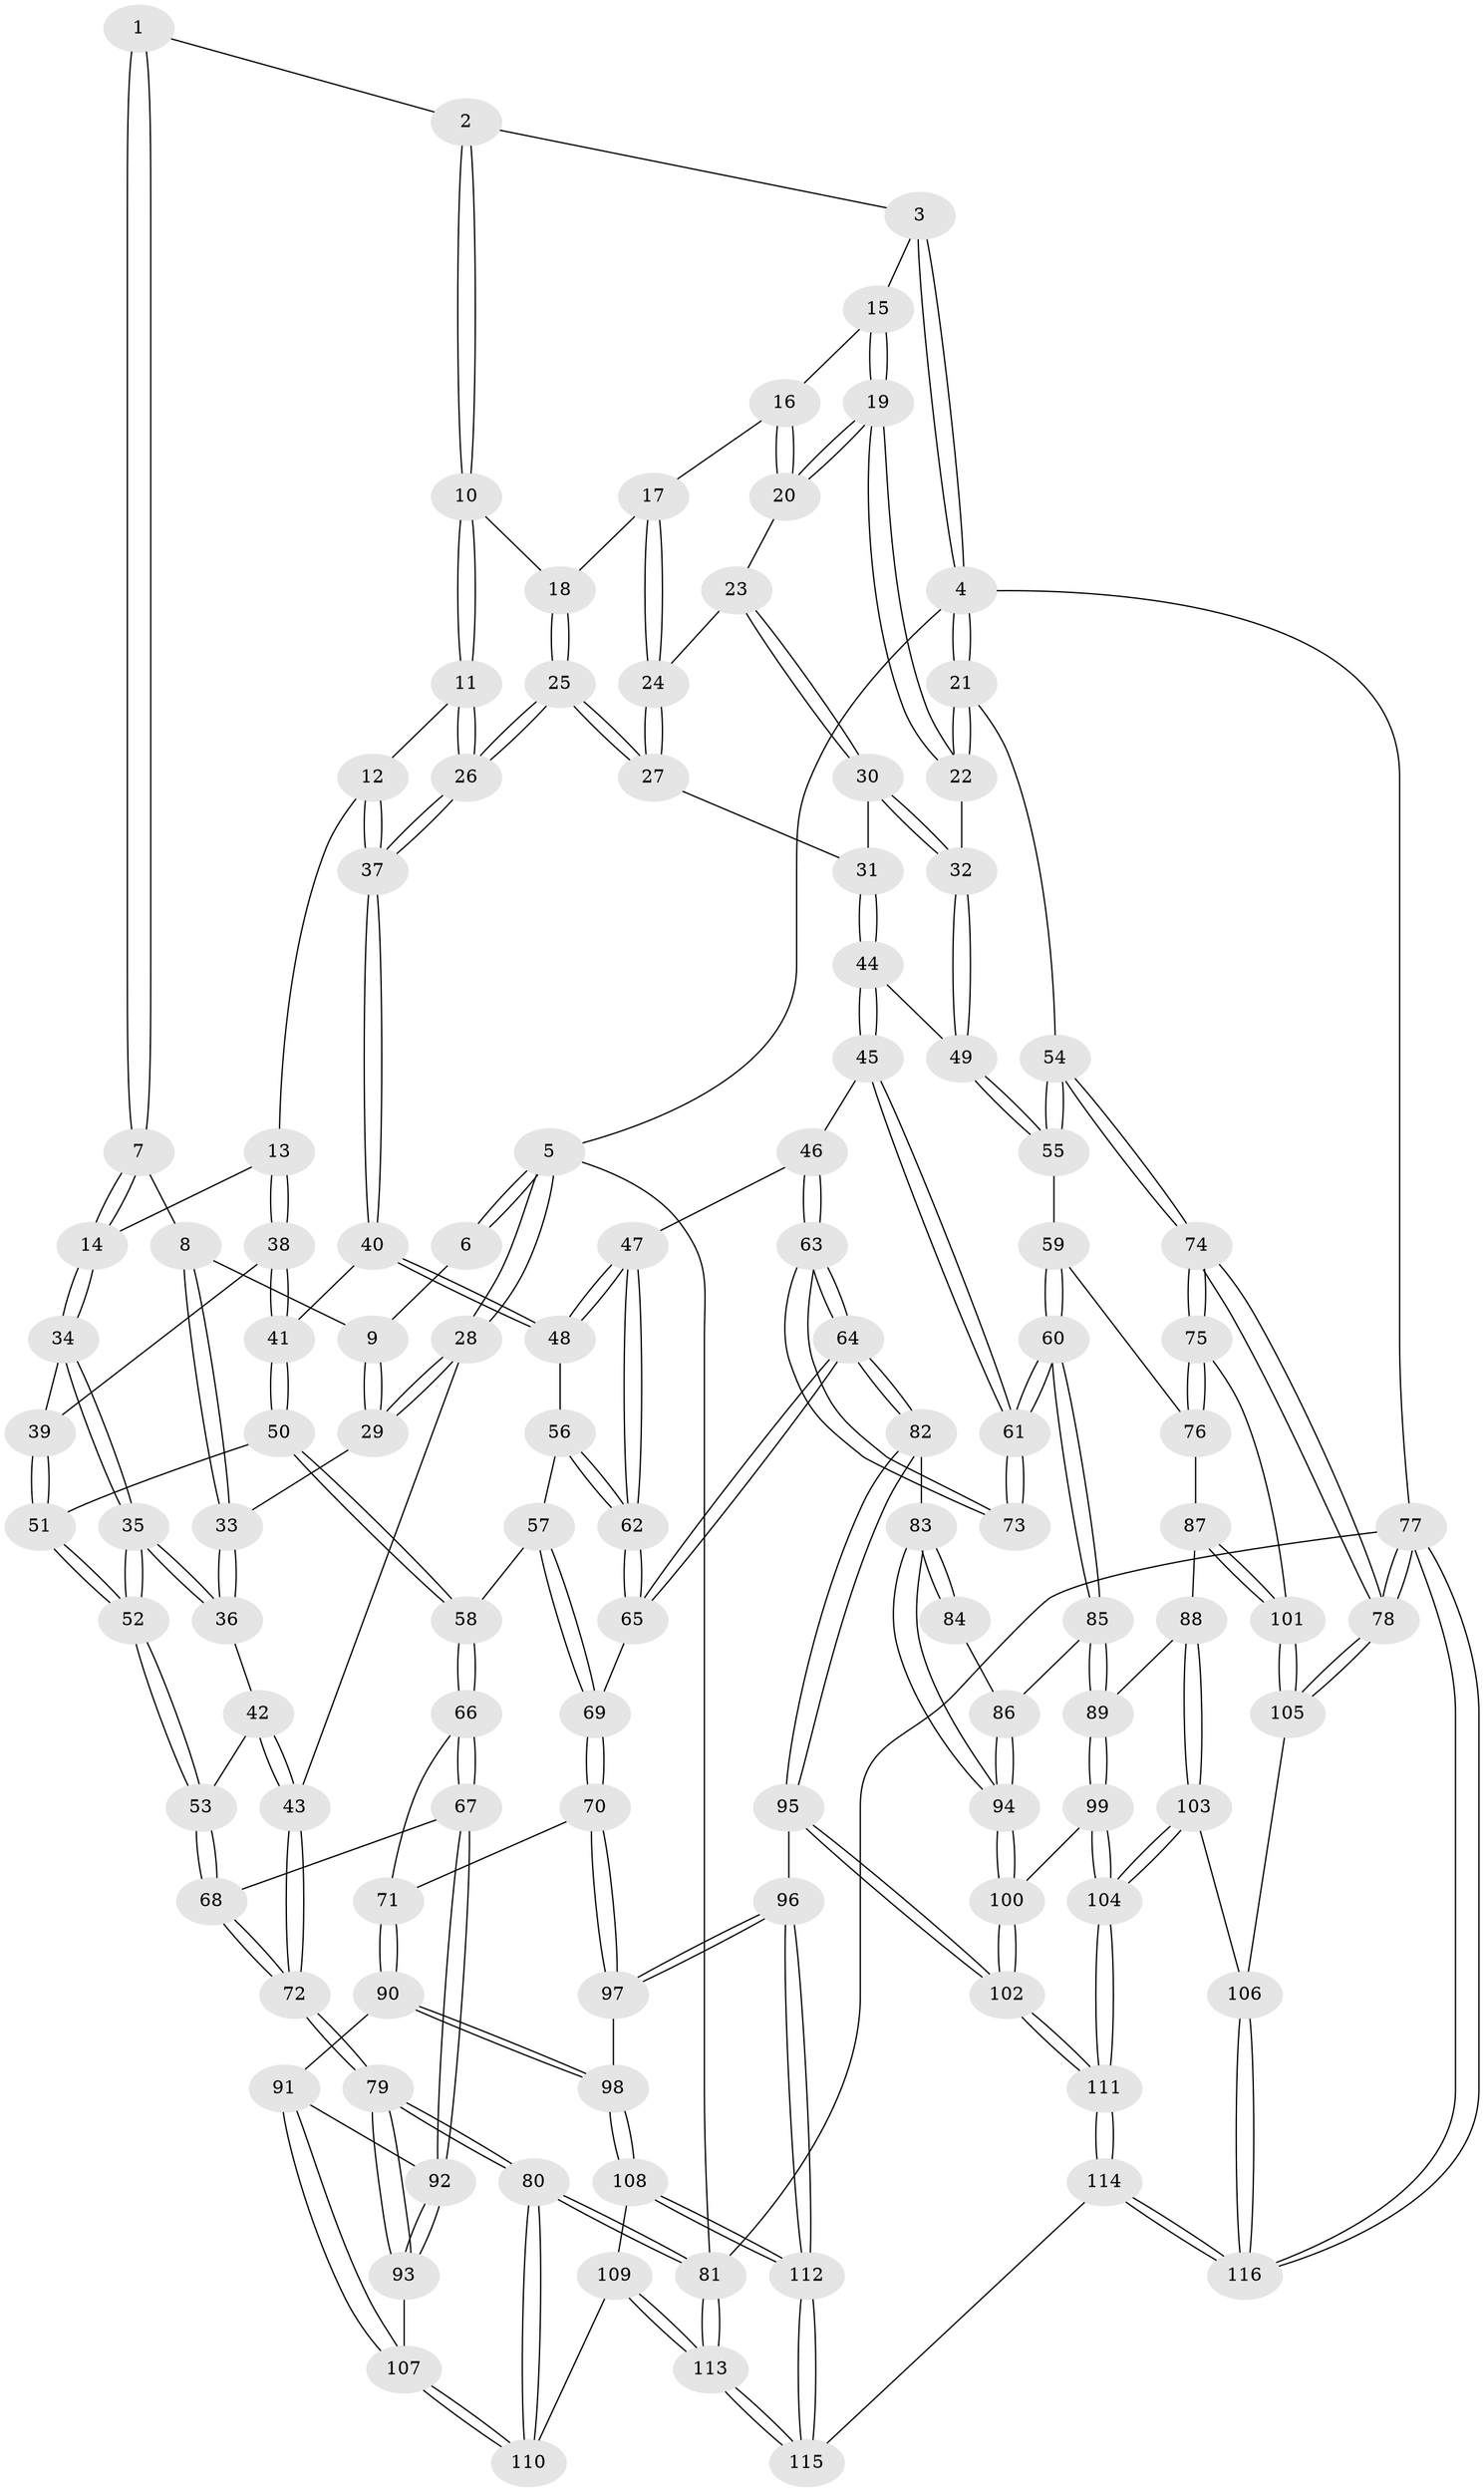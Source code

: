 // Generated by graph-tools (version 1.1) at 2025/27/03/09/25 03:27:16]
// undirected, 116 vertices, 287 edges
graph export_dot {
graph [start="1"]
  node [color=gray90,style=filled];
  1 [pos="+0.3460089978475961+0"];
  2 [pos="+0.464478895925836+0"];
  3 [pos="+0.877335416171221+0"];
  4 [pos="+1+0"];
  5 [pos="+0+0"];
  6 [pos="+0.3178351400598579+0"];
  7 [pos="+0.25570652695190443+0.13255568351513433"];
  8 [pos="+0.18573965447452864+0.11324711179320524"];
  9 [pos="+0.1712337830329873+0.07046161239102244"];
  10 [pos="+0.46618653635380625+0"];
  11 [pos="+0.37421544233107923+0.08018298904948044"];
  12 [pos="+0.33007527297442674+0.1437763034740209"];
  13 [pos="+0.31495818627697564+0.14790266065891225"];
  14 [pos="+0.2807096937053694+0.14740727558635044"];
  15 [pos="+0.8523314646924086+0"];
  16 [pos="+0.7881646705700348+0"];
  17 [pos="+0.6385206860582607+0.08619936666579478"];
  18 [pos="+0.48933340710261525+0"];
  19 [pos="+0.9090427376999929+0.2122359682045207"];
  20 [pos="+0.7338317247370646+0.10779301604041656"];
  21 [pos="+1+0.3327012145176817"];
  22 [pos="+0.9247153976636341+0.26369681598065686"];
  23 [pos="+0.7152626345120151+0.12893657438620043"];
  24 [pos="+0.6538481260367908+0.11843712806913523"];
  25 [pos="+0.5334395941152497+0.20653018795638514"];
  26 [pos="+0.5012217851674278+0.24141993031566797"];
  27 [pos="+0.5709418608862471+0.20366190060003103"];
  28 [pos="+0+0"];
  29 [pos="+0+0.012470965795191098"];
  30 [pos="+0.7211537902725559+0.16882705912255552"];
  31 [pos="+0.6558999925204764+0.23904466390018356"];
  32 [pos="+0.870310388309651+0.28398313806948783"];
  33 [pos="+0.13214039943451314+0.20076366233907894"];
  34 [pos="+0.22927916257552533+0.25564406674802165"];
  35 [pos="+0.20134248018371997+0.26694062112475203"];
  36 [pos="+0.1336753380456038+0.21620524542010988"];
  37 [pos="+0.4614701742061171+0.3021584138390636"];
  38 [pos="+0.30374623463427886+0.2695419505750699"];
  39 [pos="+0.29461606574459936+0.26859148860832055"];
  40 [pos="+0.4584661392508861+0.31487101146591595"];
  41 [pos="+0.3932643938586841+0.32281633720591624"];
  42 [pos="+0.0853560600427564+0.2590334945476308"];
  43 [pos="+0+0.34519931351213407"];
  44 [pos="+0.7342161320211675+0.3677674266211174"];
  45 [pos="+0.6638764335039664+0.45157340458659434"];
  46 [pos="+0.5636839833106976+0.4260309594685338"];
  47 [pos="+0.5538408376899634+0.42242733764078966"];
  48 [pos="+0.48491207702855343+0.36333509332906994"];
  49 [pos="+0.7917847190584203+0.34269697964706924"];
  50 [pos="+0.21661051363241896+0.4384803366347458"];
  51 [pos="+0.20945083649497354+0.43675931083122"];
  52 [pos="+0.19783136057218814+0.4343532396844592"];
  53 [pos="+0.15020413809957356+0.4486929318989785"];
  54 [pos="+1+0.3430721959942271"];
  55 [pos="+0.8872179385493877+0.5115371788507803"];
  56 [pos="+0.38035611726453294+0.48391899674605915"];
  57 [pos="+0.30602328513827365+0.5000385545954344"];
  58 [pos="+0.22289923857242427+0.4446744104985003"];
  59 [pos="+0.8670042045313301+0.544585198385303"];
  60 [pos="+0.7351076657812936+0.5699518705887541"];
  61 [pos="+0.6862802629593119+0.5192209380828908"];
  62 [pos="+0.4433741220764881+0.5746324142038232"];
  63 [pos="+0.5214420916218497+0.5973435037124432"];
  64 [pos="+0.46780368743431194+0.6531308568915142"];
  65 [pos="+0.43485063621699+0.6320977803667609"];
  66 [pos="+0.2448065454686961+0.6276663000004299"];
  67 [pos="+0.13417189678686256+0.620251655262363"];
  68 [pos="+0.10662198992579631+0.47222732350930197"];
  69 [pos="+0.34425545549809405+0.6441349587753141"];
  70 [pos="+0.3260686082987507+0.6597404231001995"];
  71 [pos="+0.26496063572200707+0.6387187610742087"];
  72 [pos="+0+0.437894700044278"];
  73 [pos="+0.6718644037735605+0.5333321388962694"];
  74 [pos="+1+0.6534889655961903"];
  75 [pos="+1+0.6650989734772011"];
  76 [pos="+0.937869816011359+0.6235642399174751"];
  77 [pos="+1+1"];
  78 [pos="+1+1"];
  79 [pos="+0+0.7549179166276486"];
  80 [pos="+0+1"];
  81 [pos="+0+1"];
  82 [pos="+0.4940296020442742+0.6833835791649143"];
  83 [pos="+0.5042504582929069+0.6872836171361784"];
  84 [pos="+0.6326387558605555+0.5842565679958743"];
  85 [pos="+0.7487061321378228+0.6547866520907686"];
  86 [pos="+0.6089406689211965+0.6945162255750736"];
  87 [pos="+0.816750098309608+0.6949744962679855"];
  88 [pos="+0.7755532605362514+0.6959275394060884"];
  89 [pos="+0.7561964323041394+0.6733601065423321"];
  90 [pos="+0.14914894975559045+0.7389123284430844"];
  91 [pos="+0.12695925834818725+0.724295799889322"];
  92 [pos="+0.10170520093761781+0.7010246301457357"];
  93 [pos="+0.010356234141285668+0.7186028544323535"];
  94 [pos="+0.5619047751768136+0.735507440922358"];
  95 [pos="+0.43260367115739085+0.7824579126621559"];
  96 [pos="+0.36485951491355895+0.8301207364646369"];
  97 [pos="+0.3123703484177076+0.7161918954472377"];
  98 [pos="+0.18484333022016308+0.7698708436864908"];
  99 [pos="+0.6418018052420218+0.7605029822029209"];
  100 [pos="+0.5692137875794999+0.7507486867829506"];
  101 [pos="+0.9272185310045424+0.7516047994624938"];
  102 [pos="+0.5534526705929619+0.845915833553988"];
  103 [pos="+0.7802314720032258+0.8760146013278531"];
  104 [pos="+0.7473811311170486+0.8994899845232779"];
  105 [pos="+0.8839943995551786+0.8693107621275404"];
  106 [pos="+0.8273646704156906+0.8775610413510614"];
  107 [pos="+0.09145677158252744+0.8314284939768971"];
  108 [pos="+0.19484631426460003+0.8497753658101842"];
  109 [pos="+0.14848981368938916+0.8665219840342233"];
  110 [pos="+0.09023498509258954+0.859448456860427"];
  111 [pos="+0.5749588854084199+1"];
  112 [pos="+0.34433298325605993+0.9838328535502375"];
  113 [pos="+0+1"];
  114 [pos="+0.5561433435067649+1"];
  115 [pos="+0.39830113376852183+1"];
  116 [pos="+1+1"];
  1 -- 2;
  1 -- 7;
  1 -- 7;
  2 -- 3;
  2 -- 10;
  2 -- 10;
  3 -- 4;
  3 -- 4;
  3 -- 15;
  4 -- 5;
  4 -- 21;
  4 -- 21;
  4 -- 77;
  5 -- 6;
  5 -- 6;
  5 -- 28;
  5 -- 28;
  5 -- 81;
  6 -- 9;
  7 -- 8;
  7 -- 14;
  7 -- 14;
  8 -- 9;
  8 -- 33;
  8 -- 33;
  9 -- 29;
  9 -- 29;
  10 -- 11;
  10 -- 11;
  10 -- 18;
  11 -- 12;
  11 -- 26;
  11 -- 26;
  12 -- 13;
  12 -- 37;
  12 -- 37;
  13 -- 14;
  13 -- 38;
  13 -- 38;
  14 -- 34;
  14 -- 34;
  15 -- 16;
  15 -- 19;
  15 -- 19;
  16 -- 17;
  16 -- 20;
  16 -- 20;
  17 -- 18;
  17 -- 24;
  17 -- 24;
  18 -- 25;
  18 -- 25;
  19 -- 20;
  19 -- 20;
  19 -- 22;
  19 -- 22;
  20 -- 23;
  21 -- 22;
  21 -- 22;
  21 -- 54;
  22 -- 32;
  23 -- 24;
  23 -- 30;
  23 -- 30;
  24 -- 27;
  24 -- 27;
  25 -- 26;
  25 -- 26;
  25 -- 27;
  25 -- 27;
  26 -- 37;
  26 -- 37;
  27 -- 31;
  28 -- 29;
  28 -- 29;
  28 -- 43;
  29 -- 33;
  30 -- 31;
  30 -- 32;
  30 -- 32;
  31 -- 44;
  31 -- 44;
  32 -- 49;
  32 -- 49;
  33 -- 36;
  33 -- 36;
  34 -- 35;
  34 -- 35;
  34 -- 39;
  35 -- 36;
  35 -- 36;
  35 -- 52;
  35 -- 52;
  36 -- 42;
  37 -- 40;
  37 -- 40;
  38 -- 39;
  38 -- 41;
  38 -- 41;
  39 -- 51;
  39 -- 51;
  40 -- 41;
  40 -- 48;
  40 -- 48;
  41 -- 50;
  41 -- 50;
  42 -- 43;
  42 -- 43;
  42 -- 53;
  43 -- 72;
  43 -- 72;
  44 -- 45;
  44 -- 45;
  44 -- 49;
  45 -- 46;
  45 -- 61;
  45 -- 61;
  46 -- 47;
  46 -- 63;
  46 -- 63;
  47 -- 48;
  47 -- 48;
  47 -- 62;
  47 -- 62;
  48 -- 56;
  49 -- 55;
  49 -- 55;
  50 -- 51;
  50 -- 58;
  50 -- 58;
  51 -- 52;
  51 -- 52;
  52 -- 53;
  52 -- 53;
  53 -- 68;
  53 -- 68;
  54 -- 55;
  54 -- 55;
  54 -- 74;
  54 -- 74;
  55 -- 59;
  56 -- 57;
  56 -- 62;
  56 -- 62;
  57 -- 58;
  57 -- 69;
  57 -- 69;
  58 -- 66;
  58 -- 66;
  59 -- 60;
  59 -- 60;
  59 -- 76;
  60 -- 61;
  60 -- 61;
  60 -- 85;
  60 -- 85;
  61 -- 73;
  61 -- 73;
  62 -- 65;
  62 -- 65;
  63 -- 64;
  63 -- 64;
  63 -- 73;
  63 -- 73;
  64 -- 65;
  64 -- 65;
  64 -- 82;
  64 -- 82;
  65 -- 69;
  66 -- 67;
  66 -- 67;
  66 -- 71;
  67 -- 68;
  67 -- 92;
  67 -- 92;
  68 -- 72;
  68 -- 72;
  69 -- 70;
  69 -- 70;
  70 -- 71;
  70 -- 97;
  70 -- 97;
  71 -- 90;
  71 -- 90;
  72 -- 79;
  72 -- 79;
  74 -- 75;
  74 -- 75;
  74 -- 78;
  74 -- 78;
  75 -- 76;
  75 -- 76;
  75 -- 101;
  76 -- 87;
  77 -- 78;
  77 -- 78;
  77 -- 116;
  77 -- 116;
  77 -- 81;
  78 -- 105;
  78 -- 105;
  79 -- 80;
  79 -- 80;
  79 -- 93;
  79 -- 93;
  80 -- 81;
  80 -- 81;
  80 -- 110;
  80 -- 110;
  81 -- 113;
  81 -- 113;
  82 -- 83;
  82 -- 95;
  82 -- 95;
  83 -- 84;
  83 -- 84;
  83 -- 94;
  83 -- 94;
  84 -- 86;
  85 -- 86;
  85 -- 89;
  85 -- 89;
  86 -- 94;
  86 -- 94;
  87 -- 88;
  87 -- 101;
  87 -- 101;
  88 -- 89;
  88 -- 103;
  88 -- 103;
  89 -- 99;
  89 -- 99;
  90 -- 91;
  90 -- 98;
  90 -- 98;
  91 -- 92;
  91 -- 107;
  91 -- 107;
  92 -- 93;
  92 -- 93;
  93 -- 107;
  94 -- 100;
  94 -- 100;
  95 -- 96;
  95 -- 102;
  95 -- 102;
  96 -- 97;
  96 -- 97;
  96 -- 112;
  96 -- 112;
  97 -- 98;
  98 -- 108;
  98 -- 108;
  99 -- 100;
  99 -- 104;
  99 -- 104;
  100 -- 102;
  100 -- 102;
  101 -- 105;
  101 -- 105;
  102 -- 111;
  102 -- 111;
  103 -- 104;
  103 -- 104;
  103 -- 106;
  104 -- 111;
  104 -- 111;
  105 -- 106;
  106 -- 116;
  106 -- 116;
  107 -- 110;
  107 -- 110;
  108 -- 109;
  108 -- 112;
  108 -- 112;
  109 -- 110;
  109 -- 113;
  109 -- 113;
  111 -- 114;
  111 -- 114;
  112 -- 115;
  112 -- 115;
  113 -- 115;
  113 -- 115;
  114 -- 115;
  114 -- 116;
  114 -- 116;
}

